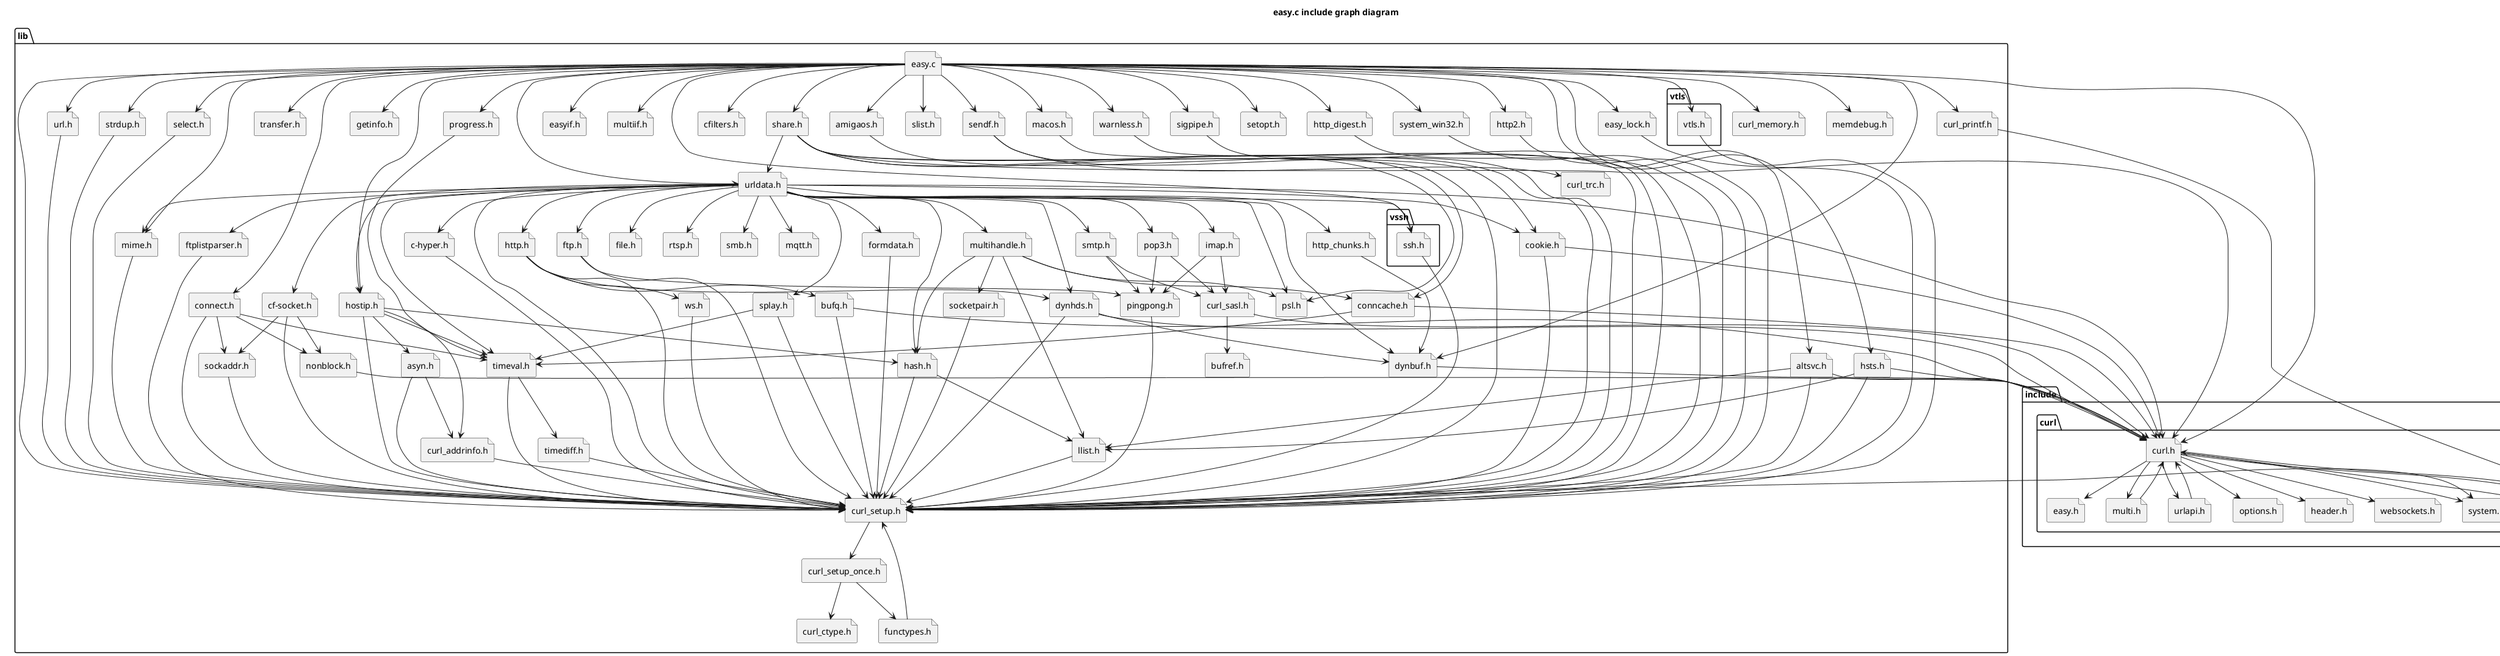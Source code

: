 @startuml
title easy.c include graph diagram
folder "lib" as C_0000279024691639199974 {
file "easy.c" as C_0001910876912580799339 [[https://github.com/curl/curl/blob/5691a6cf363242da38bd7e469b13a2e741a295c6/lib/easy.c#L0{easy.c}]]
file "curl_setup.h" as C_0000080816010680855784 [[https://github.com/curl/curl/blob/5691a6cf363242da38bd7e469b13a2e741a295c6/lib/curl_setup.h#L0{curl_setup.h}]]
file "curl_setup_once.h" as C_0000534499833776101499 [[https://github.com/curl/curl/blob/5691a6cf363242da38bd7e469b13a2e741a295c6/lib/curl_setup_once.h#L0{curl_setup_once.h}]]
file "functypes.h" as C_0000951599590702965072 [[https://github.com/curl/curl/blob/5691a6cf363242da38bd7e469b13a2e741a295c6/lib/functypes.h#L0{functypes.h}]]
file "curl_ctype.h" as C_0000827882289836433387
file "urldata.h" as C_0001025956477177706388 [[https://github.com/curl/curl/blob/5691a6cf363242da38bd7e469b13a2e741a295c6/lib/urldata.h#L0{urldata.h}]]
file "cookie.h" as C_0000933093357439586675 [[https://github.com/curl/curl/blob/5691a6cf363242da38bd7e469b13a2e741a295c6/lib/cookie.h#L0{cookie.h}]]
file "psl.h" as C_0002251887117069718465
file "formdata.h" as C_0001347742711804472075 [[https://github.com/curl/curl/blob/5691a6cf363242da38bd7e469b13a2e741a295c6/lib/formdata.h#L0{formdata.h}]]
file "timeval.h" as C_0000492871646011654230 [[https://github.com/curl/curl/blob/5691a6cf363242da38bd7e469b13a2e741a295c6/lib/timeval.h#L0{timeval.h}]]
file "timediff.h" as C_0000599386934274195466 [[https://github.com/curl/curl/blob/5691a6cf363242da38bd7e469b13a2e741a295c6/lib/timediff.h#L0{timediff.h}]]
file "http_chunks.h" as C_0000333272369988636448 [[https://github.com/curl/curl/blob/5691a6cf363242da38bd7e469b13a2e741a295c6/lib/http_chunks.h#L0{http_chunks.h}]]
file "dynbuf.h" as C_0001750412824825066743 [[https://github.com/curl/curl/blob/5691a6cf363242da38bd7e469b13a2e741a295c6/lib/dynbuf.h#L0{dynbuf.h}]]
file "hostip.h" as C_0000864424254689107824 [[https://github.com/curl/curl/blob/5691a6cf363242da38bd7e469b13a2e741a295c6/lib/hostip.h#L0{hostip.h}]]
file "hash.h" as C_0001625849578324567735 [[https://github.com/curl/curl/blob/5691a6cf363242da38bd7e469b13a2e741a295c6/lib/hash.h#L0{hash.h}]]
file "llist.h" as C_0001583369666689113468 [[https://github.com/curl/curl/blob/5691a6cf363242da38bd7e469b13a2e741a295c6/lib/llist.h#L0{llist.h}]]
file "curl_addrinfo.h" as C_0001333433243867637469 [[https://github.com/curl/curl/blob/5691a6cf363242da38bd7e469b13a2e741a295c6/lib/curl_addrinfo.h#L0{curl_addrinfo.h}]]
file "asyn.h" as C_0000476718495159129397 [[https://github.com/curl/curl/blob/5691a6cf363242da38bd7e469b13a2e741a295c6/lib/asyn.h#L0{asyn.h}]]
file "splay.h" as C_0001108325468471167606 [[https://github.com/curl/curl/blob/5691a6cf363242da38bd7e469b13a2e741a295c6/lib/splay.h#L0{splay.h}]]
file "dynhds.h" as C_0000306908089551875484 [[https://github.com/curl/curl/blob/5691a6cf363242da38bd7e469b13a2e741a295c6/lib/dynhds.h#L0{dynhds.h}]]
file "mime.h" as C_0002076796417486761839 [[https://github.com/curl/curl/blob/5691a6cf363242da38bd7e469b13a2e741a295c6/lib/mime.h#L0{mime.h}]]
file "imap.h" as C_0001312208500086410650 [[https://github.com/curl/curl/blob/5691a6cf363242da38bd7e469b13a2e741a295c6/lib/imap.h#L0{imap.h}]]
file "pingpong.h" as C_0000163893651835177163 [[https://github.com/curl/curl/blob/5691a6cf363242da38bd7e469b13a2e741a295c6/lib/pingpong.h#L0{pingpong.h}]]
file "curl_sasl.h" as C_0001561974465193777910 [[https://github.com/curl/curl/blob/5691a6cf363242da38bd7e469b13a2e741a295c6/lib/curl_sasl.h#L0{curl_sasl.h}]]
file "bufref.h" as C_0000021943067294333406
file "pop3.h" as C_0000536754237833317658 [[https://github.com/curl/curl/blob/5691a6cf363242da38bd7e469b13a2e741a295c6/lib/pop3.h#L0{pop3.h}]]
file "smtp.h" as C_0001621622868336350713 [[https://github.com/curl/curl/blob/5691a6cf363242da38bd7e469b13a2e741a295c6/lib/smtp.h#L0{smtp.h}]]
file "ftp.h" as C_0002267504430994880130 [[https://github.com/curl/curl/blob/5691a6cf363242da38bd7e469b13a2e741a295c6/lib/ftp.h#L0{ftp.h}]]
file "file.h" as C_0000575745893022477916
folder "vssh" as C_0000940232568066876886 {
file "ssh.h" as C_0002016955526134039205 [[https://github.com/curl/curl/blob/5691a6cf363242da38bd7e469b13a2e741a295c6/lib/vssh/ssh.h#L0{ssh.h}]]
}
file "http.h" as C_0001932700915949745964 [[https://github.com/curl/curl/blob/5691a6cf363242da38bd7e469b13a2e741a295c6/lib/http.h#L0{http.h}]]
file "bufq.h" as C_0001932216281004939365 [[https://github.com/curl/curl/blob/5691a6cf363242da38bd7e469b13a2e741a295c6/lib/bufq.h#L0{bufq.h}]]
file "ws.h" as C_0000505666339433348454 [[https://github.com/curl/curl/blob/5691a6cf363242da38bd7e469b13a2e741a295c6/lib/ws.h#L0{ws.h}]]
file "rtsp.h" as C_0002202423417596722522
file "smb.h" as C_0000654897303432183931
file "mqtt.h" as C_0000696120775747736965
file "ftplistparser.h" as C_0001973652786352594171 [[https://github.com/curl/curl/blob/5691a6cf363242da38bd7e469b13a2e741a295c6/lib/ftplistparser.h#L0{ftplistparser.h}]]
file "multihandle.h" as C_0000827547072439888220 [[https://github.com/curl/curl/blob/5691a6cf363242da38bd7e469b13a2e741a295c6/lib/multihandle.h#L0{multihandle.h}]]
file "conncache.h" as C_0001007949859302286694 [[https://github.com/curl/curl/blob/5691a6cf363242da38bd7e469b13a2e741a295c6/lib/conncache.h#L0{conncache.h}]]
file "socketpair.h" as C_0002057666300529278424 [[https://github.com/curl/curl/blob/5691a6cf363242da38bd7e469b13a2e741a295c6/lib/socketpair.h#L0{socketpair.h}]]
file "c-hyper.h" as C_0002113132952470598567 [[https://github.com/curl/curl/blob/5691a6cf363242da38bd7e469b13a2e741a295c6/lib/c-hyper.h#L0{c-hyper.h}]]
file "cf-socket.h" as C_0002270771634095115179 [[https://github.com/curl/curl/blob/5691a6cf363242da38bd7e469b13a2e741a295c6/lib/cf-socket.h#L0{cf-socket.h}]]
file "nonblock.h" as C_0001481677146450146392 [[https://github.com/curl/curl/blob/5691a6cf363242da38bd7e469b13a2e741a295c6/lib/nonblock.h#L0{nonblock.h}]]
file "sockaddr.h" as C_0001846142294508362435 [[https://github.com/curl/curl/blob/5691a6cf363242da38bd7e469b13a2e741a295c6/lib/sockaddr.h#L0{sockaddr.h}]]
file "transfer.h" as C_0001520939872678354038
folder "vtls" as C_0000170326937100668120 {
file "vtls.h" as C_0000688112842639773086 [[https://github.com/curl/curl/blob/5691a6cf363242da38bd7e469b13a2e741a295c6/lib/vtls/vtls.h#L0{vtls.h}]]
}
file "url.h" as C_0001869755688142837891 [[https://github.com/curl/curl/blob/5691a6cf363242da38bd7e469b13a2e741a295c6/lib/url.h#L0{url.h}]]
file "getinfo.h" as C_0001584331029518456065
file "share.h" as C_0000317578459090950436 [[https://github.com/curl/curl/blob/5691a6cf363242da38bd7e469b13a2e741a295c6/lib/share.h#L0{share.h}]]
file "strdup.h" as C_0001947763366592228507 [[https://github.com/curl/curl/blob/5691a6cf363242da38bd7e469b13a2e741a295c6/lib/strdup.h#L0{strdup.h}]]
file "progress.h" as C_0000162710359871842324 [[https://github.com/curl/curl/blob/5691a6cf363242da38bd7e469b13a2e741a295c6/lib/progress.h#L0{progress.h}]]
file "easyif.h" as C_0001103812110156047583
file "multiif.h" as C_0001920383851294809225
file "select.h" as C_0000135306801728933698 [[https://github.com/curl/curl/blob/5691a6cf363242da38bd7e469b13a2e741a295c6/lib/select.h#L0{select.h}]]
file "cfilters.h" as C_0001974205699383622231
file "sendf.h" as C_0000518049638627754584 [[https://github.com/curl/curl/blob/5691a6cf363242da38bd7e469b13a2e741a295c6/lib/sendf.h#L0{sendf.h}]]
file "curl_trc.h" as C_0000565485550781637819
file "connect.h" as C_0001287850171729783292 [[https://github.com/curl/curl/blob/5691a6cf363242da38bd7e469b13a2e741a295c6/lib/connect.h#L0{connect.h}]]
file "slist.h" as C_0000974952378714911800
file "amigaos.h" as C_0001409645381304931683 [[https://github.com/curl/curl/blob/5691a6cf363242da38bd7e469b13a2e741a295c6/lib/amigaos.h#L0{amigaos.h}]]
file "macos.h" as C_0001989922612111442800 [[https://github.com/curl/curl/blob/5691a6cf363242da38bd7e469b13a2e741a295c6/lib/macos.h#L0{macos.h}]]
file "warnless.h" as C_0001964955696603438275 [[https://github.com/curl/curl/blob/5691a6cf363242da38bd7e469b13a2e741a295c6/lib/warnless.h#L0{warnless.h}]]
file "sigpipe.h" as C_0002010415715747805105 [[https://github.com/curl/curl/blob/5691a6cf363242da38bd7e469b13a2e741a295c6/lib/sigpipe.h#L0{sigpipe.h}]]
file "setopt.h" as C_0001295016961951724499
file "http_digest.h" as C_0001766162750626952640 [[https://github.com/curl/curl/blob/5691a6cf363242da38bd7e469b13a2e741a295c6/lib/http_digest.h#L0{http_digest.h}]]
file "system_win32.h" as C_0000163542262772520613 [[https://github.com/curl/curl/blob/5691a6cf363242da38bd7e469b13a2e741a295c6/lib/system_win32.h#L0{system_win32.h}]]
file "http2.h" as C_0000826876376847916184 [[https://github.com/curl/curl/blob/5691a6cf363242da38bd7e469b13a2e741a295c6/lib/http2.h#L0{http2.h}]]
file "altsvc.h" as C_0000664443830492089186 [[https://github.com/curl/curl/blob/5691a6cf363242da38bd7e469b13a2e741a295c6/lib/altsvc.h#L0{altsvc.h}]]
file "hsts.h" as C_0001966069556126823806 [[https://github.com/curl/curl/blob/5691a6cf363242da38bd7e469b13a2e741a295c6/lib/hsts.h#L0{hsts.h}]]
file "easy_lock.h" as C_0002234620570624170826 [[https://github.com/curl/curl/blob/5691a6cf363242da38bd7e469b13a2e741a295c6/lib/easy_lock.h#L0{easy_lock.h}]]
file "curl_printf.h" as C_0001312854301608294365 [[https://github.com/curl/curl/blob/5691a6cf363242da38bd7e469b13a2e741a295c6/lib/curl_printf.h#L0{curl_printf.h}]]
file "curl_memory.h" as C_0000616639037699661143
file "memdebug.h" as C_0001728474449888853239
}
folder "include" as C_0000989412417490706876 {
folder "curl" as C_0000893287843740837802 {
file "system.h" as C_0002086686236046409440 [[https://github.com/curl/curl/blob/5691a6cf363242da38bd7e469b13a2e741a295c6/include/curl/system.h#L0{system.h}]]
file "curl.h" as C_0001600535729471189632 [[https://github.com/curl/curl/blob/5691a6cf363242da38bd7e469b13a2e741a295c6/include/curl/curl.h#L0{curl.h}]]
file "curlver.h" as C_0001150863908239624467
file "easy.h" as C_0001548670582053715888
file "multi.h" as C_0001401589995940627405 [[https://github.com/curl/curl/blob/5691a6cf363242da38bd7e469b13a2e741a295c6/include/curl/multi.h#L0{multi.h}]]
file "urlapi.h" as C_0001270848416267760227 [[https://github.com/curl/curl/blob/5691a6cf363242da38bd7e469b13a2e741a295c6/include/curl/urlapi.h#L0{urlapi.h}]]
file "options.h" as C_0001807539683220528890
file "header.h" as C_0000320044671273913025
file "websockets.h" as C_0002285557794586846901
file "mprintf.h" as C_0000299266546593795294 [[https://github.com/curl/curl/blob/5691a6cf363242da38bd7e469b13a2e741a295c6/include/curl/mprintf.h#L0{mprintf.h}]]
}
}
C_0001910876912580799339 --> C_0000080816010680855784
C_0001910876912580799339 --> C_0001025956477177706388
C_0001910876912580799339 --> C_0001600535729471189632
C_0001910876912580799339 --> C_0001520939872678354038
C_0001910876912580799339 --> C_0000688112842639773086
C_0001910876912580799339 --> C_0001869755688142837891
C_0001910876912580799339 --> C_0001584331029518456065
C_0001910876912580799339 --> C_0000864424254689107824
C_0001910876912580799339 --> C_0000317578459090950436
C_0001910876912580799339 --> C_0001947763366592228507
C_0001910876912580799339 --> C_0000162710359871842324
C_0001910876912580799339 --> C_0001103812110156047583
C_0001910876912580799339 --> C_0001920383851294809225
C_0001910876912580799339 --> C_0000135306801728933698
C_0001910876912580799339 --> C_0001974205699383622231
C_0001910876912580799339 --> C_0000518049638627754584
C_0001910876912580799339 --> C_0001287850171729783292
C_0001910876912580799339 --> C_0000974952378714911800
C_0001910876912580799339 --> C_0002076796417486761839
C_0001910876912580799339 --> C_0001409645381304931683
C_0001910876912580799339 --> C_0001989922612111442800
C_0001910876912580799339 --> C_0001964955696603438275
C_0001910876912580799339 --> C_0002010415715747805105
C_0001910876912580799339 --> C_0002016955526134039205
C_0001910876912580799339 --> C_0001295016961951724499
C_0001910876912580799339 --> C_0001766162750626952640
C_0001910876912580799339 --> C_0000163542262772520613
C_0001910876912580799339 --> C_0000826876376847916184
C_0001910876912580799339 --> C_0001750412824825066743
C_0001910876912580799339 --> C_0000664443830492089186
C_0001910876912580799339 --> C_0001966069556126823806
C_0001910876912580799339 --> C_0002234620570624170826
C_0001910876912580799339 --> C_0001312854301608294365
C_0001910876912580799339 --> C_0000616639037699661143
C_0001910876912580799339 --> C_0001728474449888853239
C_0000080816010680855784 --> C_0002086686236046409440
C_0000080816010680855784 --> C_0000534499833776101499
C_0000534499833776101499 --> C_0000951599590702965072
C_0000534499833776101499 --> C_0000827882289836433387
C_0000951599590702965072 --> C_0000080816010680855784
C_0001025956477177706388 --> C_0000080816010680855784
C_0001025956477177706388 --> C_0000933093357439586675
C_0001025956477177706388 --> C_0002251887117069718465
C_0001025956477177706388 --> C_0001347742711804472075
C_0001025956477177706388 --> C_0000492871646011654230
C_0001025956477177706388 --> C_0001600535729471189632
C_0001025956477177706388 --> C_0000333272369988636448
C_0001025956477177706388 --> C_0000864424254689107824
C_0001025956477177706388 --> C_0001625849578324567735
C_0001025956477177706388 --> C_0001108325468471167606
C_0001025956477177706388 --> C_0001750412824825066743
C_0001025956477177706388 --> C_0000306908089551875484
C_0001025956477177706388 --> C_0002076796417486761839
C_0001025956477177706388 --> C_0001312208500086410650
C_0001025956477177706388 --> C_0000536754237833317658
C_0001025956477177706388 --> C_0001621622868336350713
C_0001025956477177706388 --> C_0002267504430994880130
C_0001025956477177706388 --> C_0000575745893022477916
C_0001025956477177706388 --> C_0002016955526134039205
C_0001025956477177706388 --> C_0001932700915949745964
C_0001025956477177706388 --> C_0002202423417596722522
C_0001025956477177706388 --> C_0000654897303432183931
C_0001025956477177706388 --> C_0000696120775747736965
C_0001025956477177706388 --> C_0001973652786352594171
C_0001025956477177706388 --> C_0000827547072439888220
C_0001025956477177706388 --> C_0002113132952470598567
C_0001025956477177706388 --> C_0002270771634095115179
C_0000933093357439586675 --> C_0000080816010680855784
C_0000933093357439586675 --> C_0001600535729471189632
C_0001347742711804472075 --> C_0000080816010680855784
C_0000492871646011654230 --> C_0000080816010680855784
C_0000492871646011654230 --> C_0000599386934274195466
C_0000599386934274195466 --> C_0000080816010680855784
C_0000333272369988636448 --> C_0001750412824825066743
C_0001750412824825066743 --> C_0001600535729471189632
C_0000864424254689107824 --> C_0000080816010680855784
C_0000864424254689107824 --> C_0001625849578324567735
C_0000864424254689107824 --> C_0001333433243867637469
C_0000864424254689107824 --> C_0000492871646011654230
C_0000864424254689107824 --> C_0000476718495159129397
C_0001625849578324567735 --> C_0000080816010680855784
C_0001625849578324567735 --> C_0001583369666689113468
C_0001583369666689113468 --> C_0000080816010680855784
C_0001333433243867637469 --> C_0000080816010680855784
C_0000476718495159129397 --> C_0000080816010680855784
C_0000476718495159129397 --> C_0001333433243867637469
C_0001108325468471167606 --> C_0000080816010680855784
C_0001108325468471167606 --> C_0000492871646011654230
C_0000306908089551875484 --> C_0000080816010680855784
C_0000306908089551875484 --> C_0001600535729471189632
C_0000306908089551875484 --> C_0001750412824825066743
C_0002076796417486761839 --> C_0000080816010680855784
C_0001312208500086410650 --> C_0000163893651835177163
C_0001312208500086410650 --> C_0001561974465193777910
C_0000163893651835177163 --> C_0000080816010680855784
C_0001561974465193777910 --> C_0001600535729471189632
C_0001561974465193777910 --> C_0000021943067294333406
C_0000536754237833317658 --> C_0000163893651835177163
C_0000536754237833317658 --> C_0001561974465193777910
C_0001621622868336350713 --> C_0000163893651835177163
C_0001621622868336350713 --> C_0001561974465193777910
C_0002267504430994880130 --> C_0000080816010680855784
C_0002267504430994880130 --> C_0000163893651835177163
C_0002016955526134039205 --> C_0000080816010680855784
C_0001932700915949745964 --> C_0000080816010680855784
C_0001932700915949745964 --> C_0001932216281004939365
C_0001932700915949745964 --> C_0000306908089551875484
C_0001932700915949745964 --> C_0000505666339433348454
C_0001932216281004939365 --> C_0000080816010680855784
C_0001932216281004939365 --> C_0001600535729471189632
C_0000505666339433348454 --> C_0000080816010680855784
C_0001973652786352594171 --> C_0000080816010680855784
C_0000827547072439888220 --> C_0001583369666689113468
C_0000827547072439888220 --> C_0001625849578324567735
C_0000827547072439888220 --> C_0001007949859302286694
C_0000827547072439888220 --> C_0002251887117069718465
C_0000827547072439888220 --> C_0002057666300529278424
C_0001007949859302286694 --> C_0001600535729471189632
C_0001007949859302286694 --> C_0000492871646011654230
C_0002057666300529278424 --> C_0000080816010680855784
C_0002113132952470598567 --> C_0000080816010680855784
C_0002270771634095115179 --> C_0000080816010680855784
C_0002270771634095115179 --> C_0001481677146450146392
C_0002270771634095115179 --> C_0001846142294508362435
C_0001481677146450146392 --> C_0001600535729471189632
C_0001846142294508362435 --> C_0000080816010680855784
C_0000688112842639773086 --> C_0000080816010680855784
C_0001869755688142837891 --> C_0000080816010680855784
C_0000317578459090950436 --> C_0000080816010680855784
C_0000317578459090950436 --> C_0001600535729471189632
C_0000317578459090950436 --> C_0000933093357439586675
C_0000317578459090950436 --> C_0002251887117069718465
C_0000317578459090950436 --> C_0001025956477177706388
C_0000317578459090950436 --> C_0001007949859302286694
C_0001947763366592228507 --> C_0000080816010680855784
C_0000162710359871842324 --> C_0000492871646011654230
C_0000135306801728933698 --> C_0000080816010680855784
C_0000518049638627754584 --> C_0000080816010680855784
C_0000518049638627754584 --> C_0000565485550781637819
C_0001287850171729783292 --> C_0000080816010680855784
C_0001287850171729783292 --> C_0001481677146450146392
C_0001287850171729783292 --> C_0001846142294508362435
C_0001287850171729783292 --> C_0000492871646011654230
C_0001409645381304931683 --> C_0000080816010680855784
C_0001989922612111442800 --> C_0000080816010680855784
C_0001964955696603438275 --> C_0000080816010680855784
C_0002010415715747805105 --> C_0000080816010680855784
C_0001766162750626952640 --> C_0000080816010680855784
C_0000163542262772520613 --> C_0000080816010680855784
C_0000826876376847916184 --> C_0000080816010680855784
C_0000664443830492089186 --> C_0000080816010680855784
C_0000664443830492089186 --> C_0001600535729471189632
C_0000664443830492089186 --> C_0001583369666689113468
C_0001966069556126823806 --> C_0000080816010680855784
C_0001966069556126823806 --> C_0001600535729471189632
C_0001966069556126823806 --> C_0001583369666689113468
C_0002234620570624170826 --> C_0000080816010680855784
C_0001312854301608294365 --> C_0000299266546593795294
C_0001600535729471189632 --> C_0001150863908239624467
C_0001600535729471189632 --> C_0002086686236046409440
C_0001600535729471189632 --> C_0001548670582053715888
C_0001600535729471189632 --> C_0001401589995940627405
C_0001600535729471189632 --> C_0001270848416267760227
C_0001600535729471189632 --> C_0001807539683220528890
C_0001600535729471189632 --> C_0000320044671273913025
C_0001600535729471189632 --> C_0002285557794586846901
C_0001600535729471189632 --> C_0000299266546593795294
C_0001401589995940627405 --> C_0001600535729471189632
C_0001270848416267760227 --> C_0001600535729471189632
C_0000299266546593795294 --> C_0001600535729471189632

'Generated with clang-uml, version 0.5.0-6-gd305902
'LLVM version Ubuntu clang version 17.0.6 (++20231209124227+6009708b4367-1~exp1~20231209124336.77)
@enduml
